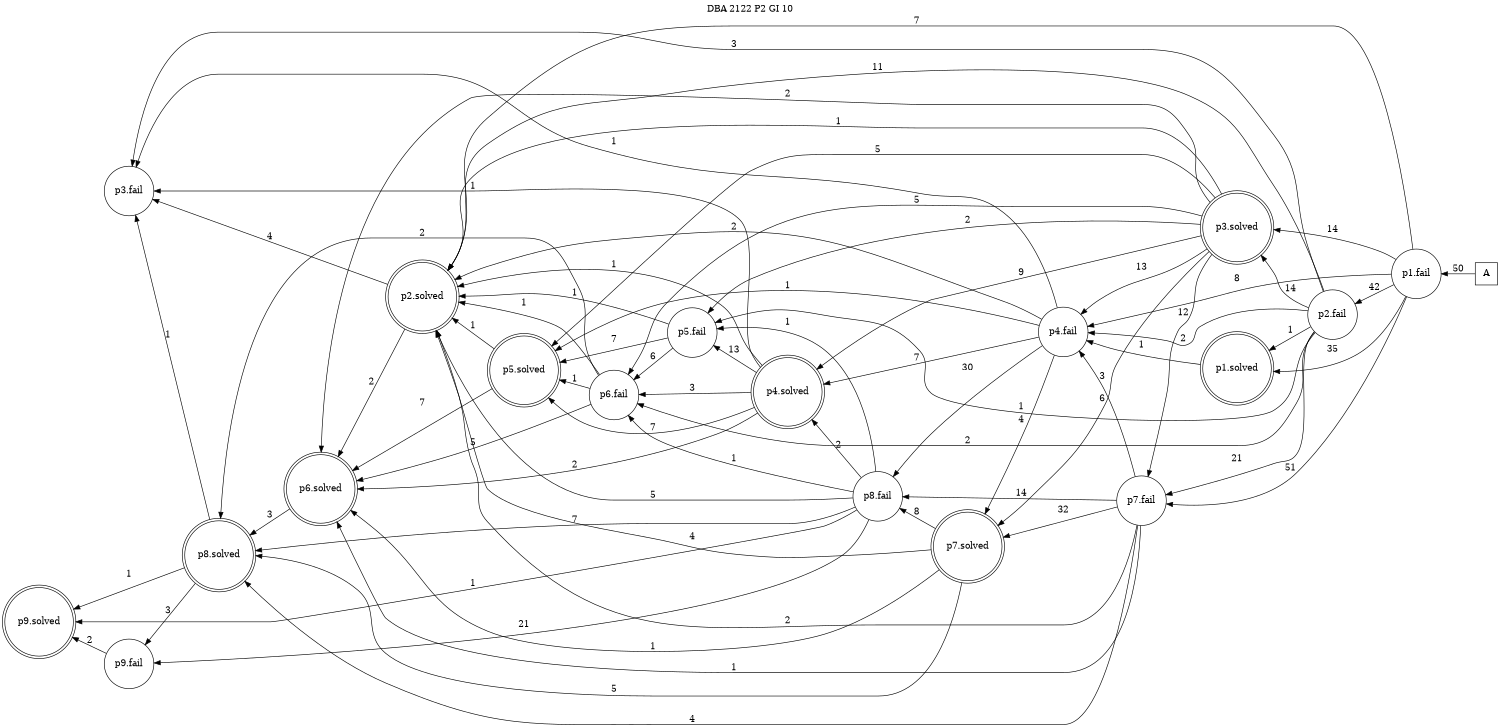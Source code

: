 digraph DBA_2122_P2_GI_10_GOOD {
labelloc="tl"
label= " DBA 2122 P2 GI 10 "
rankdir="RL";
graph [ size=" 10 , 10 !"]

"A" [shape="square" label="A"]
"p1.fail" [shape="circle" label="p1.fail"]
"p1.solved" [shape="doublecircle" label="p1.solved"]
"p2.fail" [shape="circle" label="p2.fail"]
"p2.solved" [shape="doublecircle" label="p2.solved"]
"p3.solved" [shape="doublecircle" label="p3.solved"]
"p4.fail" [shape="circle" label="p4.fail"]
"p4.solved" [shape="doublecircle" label="p4.solved"]
"p5.fail" [shape="circle" label="p5.fail"]
"p6.fail" [shape="circle" label="p6.fail"]
"p6.solved" [shape="doublecircle" label="p6.solved"]
"p5.solved" [shape="doublecircle" label="p5.solved"]
"p3.fail" [shape="circle" label="p3.fail"]
"p7.fail" [shape="circle" label="p7.fail"]
"p8.fail" [shape="circle" label="p8.fail"]
"p8.solved" [shape="doublecircle" label="p8.solved"]
"p7.solved" [shape="doublecircle" label="p7.solved"]
"p9.fail" [shape="circle" label="p9.fail"]
"p9.solved" [shape="doublecircle" label="p9.solved"]
"A" -> "p1.fail" [ label=50]
"p1.fail" -> "p1.solved" [ label=35]
"p1.fail" -> "p2.fail" [ label=42]
"p1.fail" -> "p2.solved" [ label=7]
"p1.fail" -> "p3.solved" [ label=14]
"p1.fail" -> "p4.fail" [ label=8]
"p1.fail" -> "p7.fail" [ label=51]
"p1.solved" -> "p4.fail" [ label=1]
"p2.fail" -> "p1.solved" [ label=1]
"p2.fail" -> "p2.solved" [ label=11]
"p2.fail" -> "p3.solved" [ label=14]
"p2.fail" -> "p4.fail" [ label=2]
"p2.fail" -> "p5.fail" [ label=1]
"p2.fail" -> "p6.fail" [ label=2]
"p2.fail" -> "p3.fail" [ label=3]
"p2.fail" -> "p7.fail" [ label=21]
"p2.solved" -> "p6.solved" [ label=2]
"p2.solved" -> "p3.fail" [ label=4]
"p3.solved" -> "p2.solved" [ label=1]
"p3.solved" -> "p4.fail" [ label=13]
"p3.solved" -> "p4.solved" [ label=9]
"p3.solved" -> "p5.fail" [ label=2]
"p3.solved" -> "p6.fail" [ label=5]
"p3.solved" -> "p6.solved" [ label=2]
"p3.solved" -> "p5.solved" [ label=5]
"p3.solved" -> "p7.fail" [ label=12]
"p3.solved" -> "p7.solved" [ label=6]
"p4.fail" -> "p2.solved" [ label=2]
"p4.fail" -> "p4.solved" [ label=7]
"p4.fail" -> "p5.solved" [ label=1]
"p4.fail" -> "p3.fail" [ label=1]
"p4.fail" -> "p8.fail" [ label=30]
"p4.fail" -> "p7.solved" [ label=4]
"p4.solved" -> "p2.solved" [ label=1]
"p4.solved" -> "p5.fail" [ label=13]
"p4.solved" -> "p6.fail" [ label=3]
"p4.solved" -> "p6.solved" [ label=2]
"p4.solved" -> "p5.solved" [ label=7]
"p4.solved" -> "p3.fail" [ label=1]
"p5.fail" -> "p2.solved" [ label=1]
"p5.fail" -> "p6.fail" [ label=6]
"p5.fail" -> "p5.solved" [ label=7]
"p6.fail" -> "p2.solved" [ label=1]
"p6.fail" -> "p6.solved" [ label=5]
"p6.fail" -> "p5.solved" [ label=1]
"p6.fail" -> "p8.solved" [ label=2]
"p6.solved" -> "p8.solved" [ label=3]
"p5.solved" -> "p2.solved" [ label=1]
"p5.solved" -> "p6.solved" [ label=7]
"p7.fail" -> "p2.solved" [ label=2]
"p7.fail" -> "p4.fail" [ label=3]
"p7.fail" -> "p6.solved" [ label=1]
"p7.fail" -> "p8.fail" [ label=14]
"p7.fail" -> "p8.solved" [ label=4]
"p7.fail" -> "p7.solved" [ label=32]
"p8.fail" -> "p2.solved" [ label=5]
"p8.fail" -> "p4.solved" [ label=2]
"p8.fail" -> "p5.fail" [ label=1]
"p8.fail" -> "p6.fail" [ label=1]
"p8.fail" -> "p8.solved" [ label=7]
"p8.fail" -> "p9.fail" [ label=21]
"p8.fail" -> "p9.solved" [ label=1]
"p8.solved" -> "p3.fail" [ label=1]
"p8.solved" -> "p9.fail" [ label=3]
"p8.solved" -> "p9.solved" [ label=1]
"p7.solved" -> "p2.solved" [ label=4]
"p7.solved" -> "p6.solved" [ label=1]
"p7.solved" -> "p8.fail" [ label=8]
"p7.solved" -> "p8.solved" [ label=5]
"p9.fail" -> "p9.solved" [ label=2]
}

